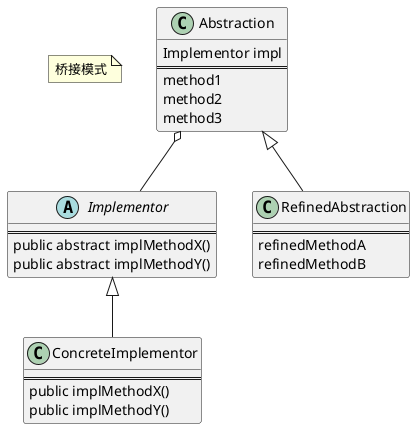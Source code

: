 @startuml

note "桥接模式" as N1

Abstraction o-- Implementor
Abstraction <|-- RefinedAbstraction
Implementor <|-- ConcreteImplementor

class Abstraction {
    Implementor impl
    ==
    method1
    method2
    method3
}

class RefinedAbstraction {
    ==
    refinedMethodA
    refinedMethodB
}

abstract class Implementor {
    ==
    public abstract implMethodX()
    public abstract implMethodY()
}

class ConcreteImplementor {
    ==
    public implMethodX()
    public implMethodY()
}

@enduml